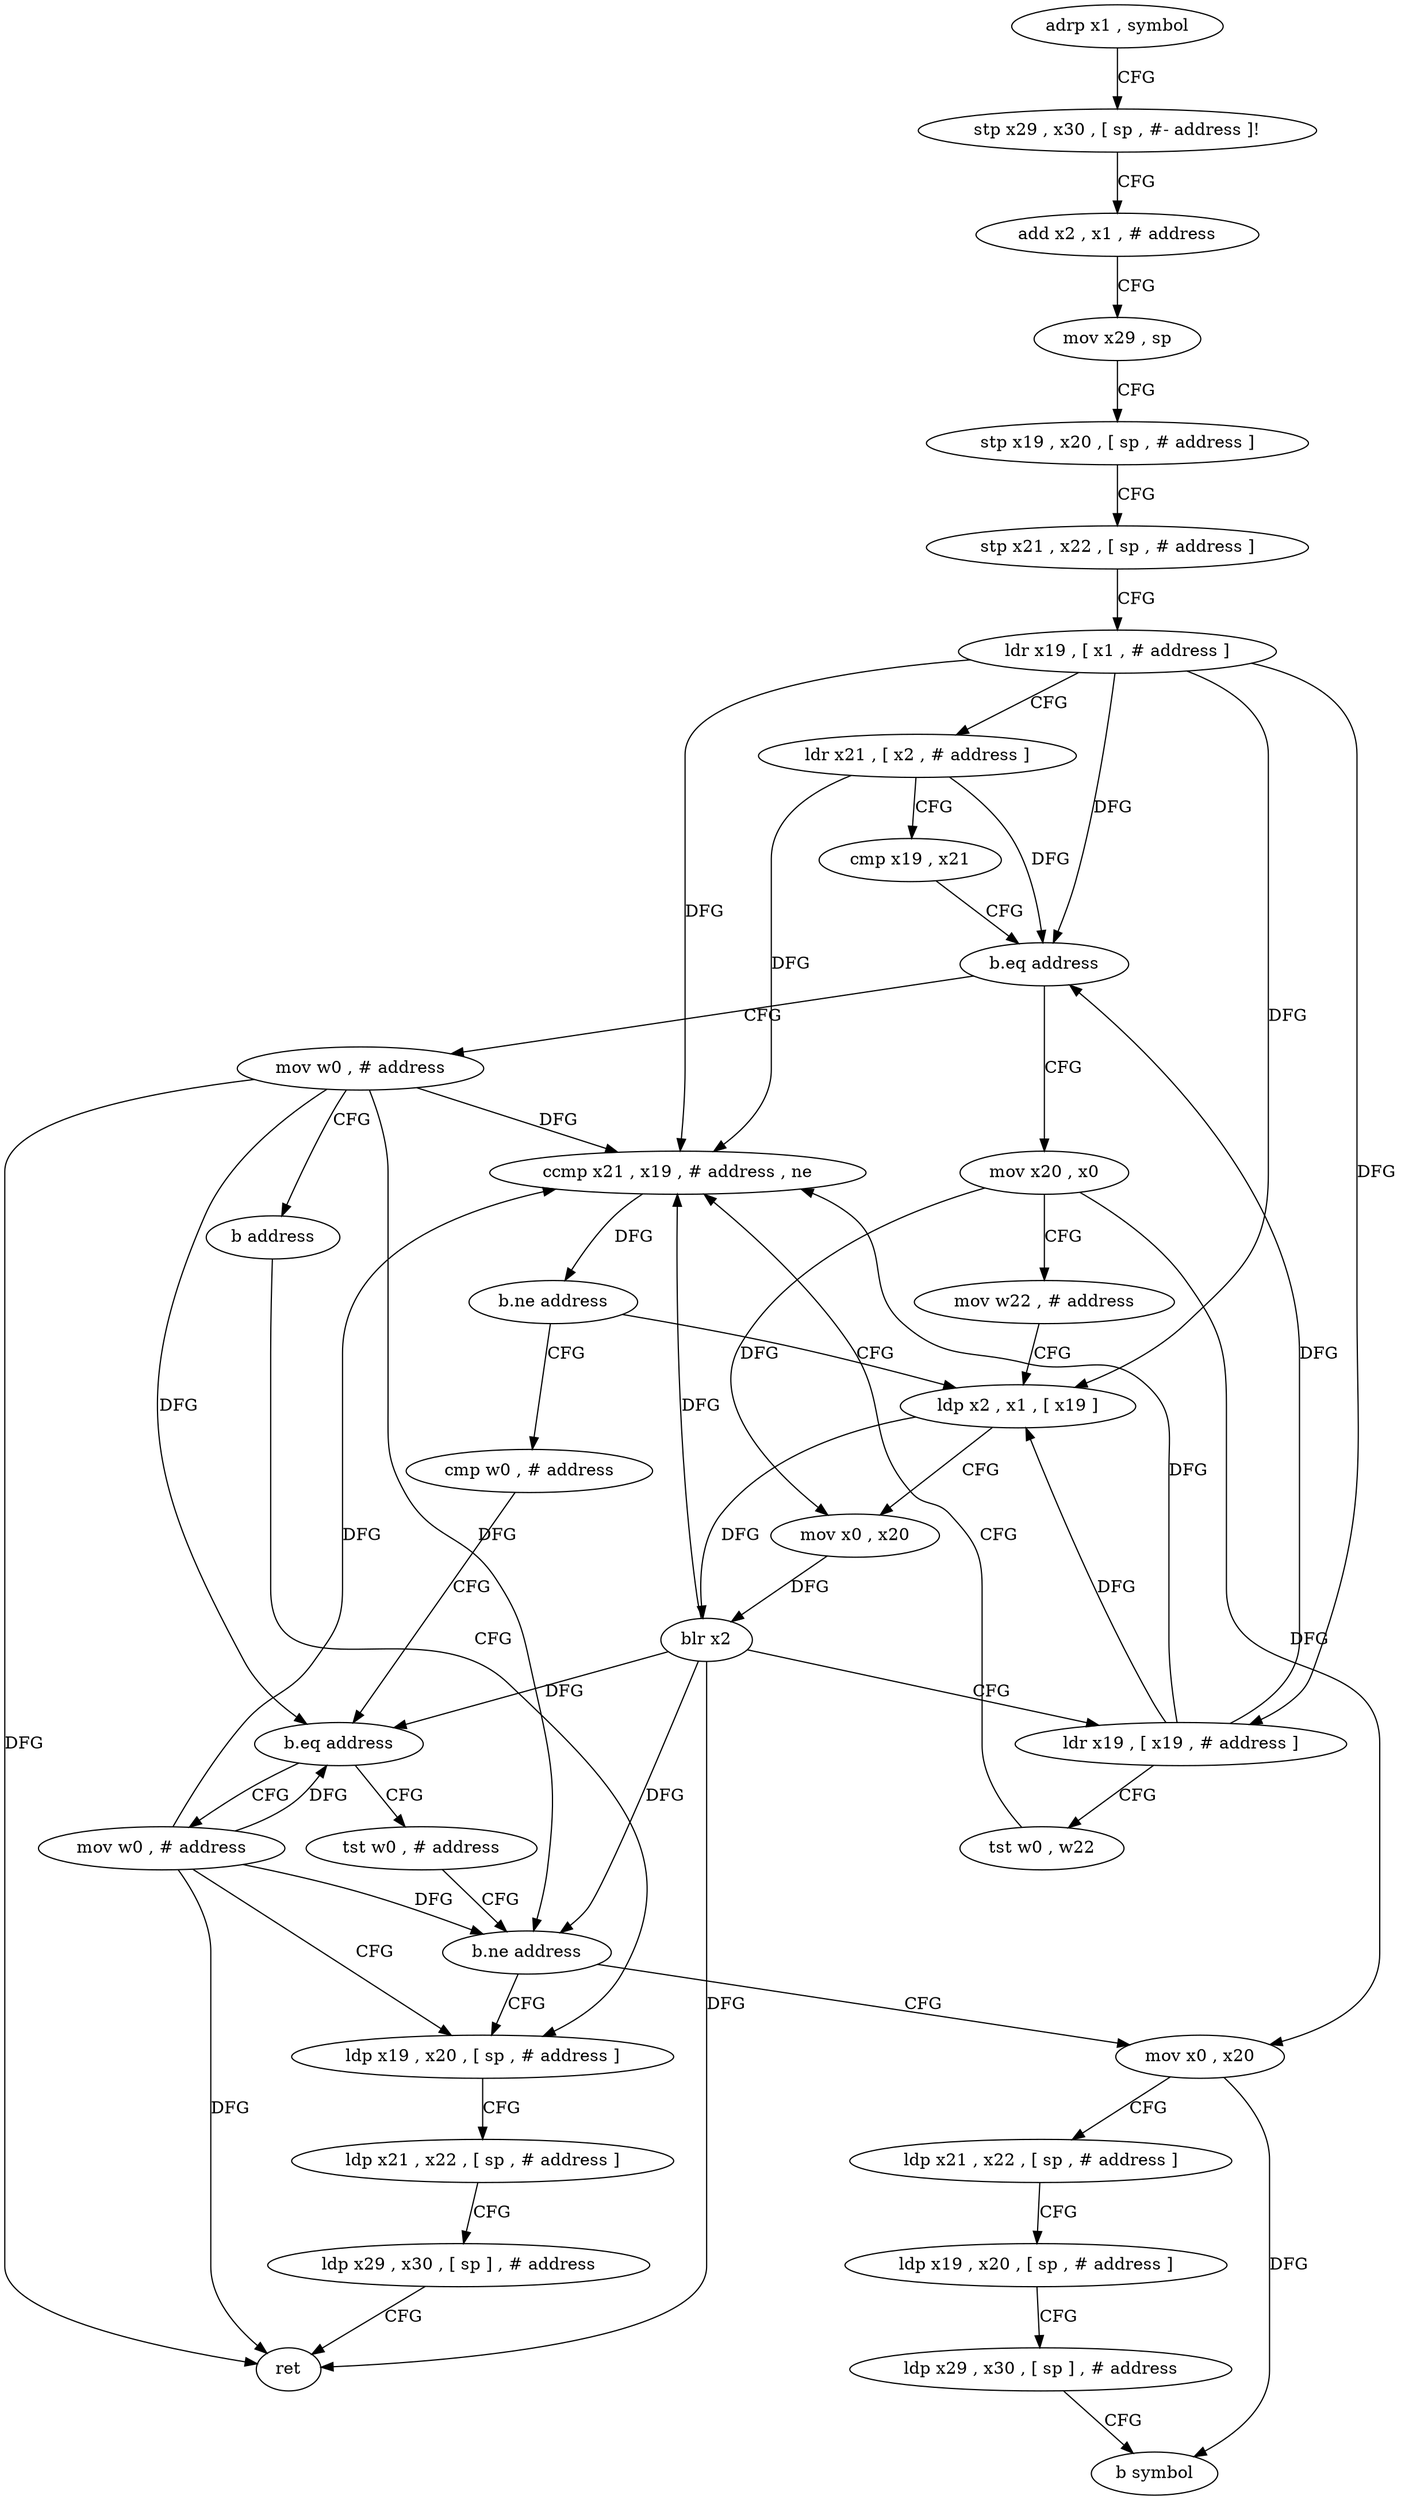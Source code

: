 digraph "func" {
"4208800" [label = "adrp x1 , symbol" ]
"4208804" [label = "stp x29 , x30 , [ sp , #- address ]!" ]
"4208808" [label = "add x2 , x1 , # address" ]
"4208812" [label = "mov x29 , sp" ]
"4208816" [label = "stp x19 , x20 , [ sp , # address ]" ]
"4208820" [label = "stp x21 , x22 , [ sp , # address ]" ]
"4208824" [label = "ldr x19 , [ x1 , # address ]" ]
"4208828" [label = "ldr x21 , [ x2 , # address ]" ]
"4208832" [label = "cmp x19 , x21" ]
"4208836" [label = "b.eq address" ]
"4208932" [label = "mov w0 , # address" ]
"4208840" [label = "mov x20 , x0" ]
"4208936" [label = "b address" ]
"4208916" [label = "ldp x19 , x20 , [ sp , # address ]" ]
"4208844" [label = "mov w22 , # address" ]
"4208848" [label = "ldp x2 , x1 , [ x19 ]" ]
"4208920" [label = "ldp x21 , x22 , [ sp , # address ]" ]
"4208924" [label = "ldp x29 , x30 , [ sp ] , # address" ]
"4208928" [label = "ret" ]
"4208852" [label = "mov x0 , x20" ]
"4208856" [label = "blr x2" ]
"4208860" [label = "ldr x19 , [ x19 , # address ]" ]
"4208864" [label = "tst w0 , w22" ]
"4208868" [label = "ccmp x21 , x19 , # address , ne" ]
"4208872" [label = "b.ne address" ]
"4208876" [label = "cmp w0 , # address" ]
"4208880" [label = "b.eq address" ]
"4208912" [label = "mov w0 , # address" ]
"4208884" [label = "tst w0 , # address" ]
"4208888" [label = "b.ne address" ]
"4208892" [label = "mov x0 , x20" ]
"4208896" [label = "ldp x21 , x22 , [ sp , # address ]" ]
"4208900" [label = "ldp x19 , x20 , [ sp , # address ]" ]
"4208904" [label = "ldp x29 , x30 , [ sp ] , # address" ]
"4208908" [label = "b symbol" ]
"4208800" -> "4208804" [ label = "CFG" ]
"4208804" -> "4208808" [ label = "CFG" ]
"4208808" -> "4208812" [ label = "CFG" ]
"4208812" -> "4208816" [ label = "CFG" ]
"4208816" -> "4208820" [ label = "CFG" ]
"4208820" -> "4208824" [ label = "CFG" ]
"4208824" -> "4208828" [ label = "CFG" ]
"4208824" -> "4208836" [ label = "DFG" ]
"4208824" -> "4208848" [ label = "DFG" ]
"4208824" -> "4208860" [ label = "DFG" ]
"4208824" -> "4208868" [ label = "DFG" ]
"4208828" -> "4208832" [ label = "CFG" ]
"4208828" -> "4208836" [ label = "DFG" ]
"4208828" -> "4208868" [ label = "DFG" ]
"4208832" -> "4208836" [ label = "CFG" ]
"4208836" -> "4208932" [ label = "CFG" ]
"4208836" -> "4208840" [ label = "CFG" ]
"4208932" -> "4208936" [ label = "CFG" ]
"4208932" -> "4208928" [ label = "DFG" ]
"4208932" -> "4208868" [ label = "DFG" ]
"4208932" -> "4208880" [ label = "DFG" ]
"4208932" -> "4208888" [ label = "DFG" ]
"4208840" -> "4208844" [ label = "CFG" ]
"4208840" -> "4208852" [ label = "DFG" ]
"4208840" -> "4208892" [ label = "DFG" ]
"4208936" -> "4208916" [ label = "CFG" ]
"4208916" -> "4208920" [ label = "CFG" ]
"4208844" -> "4208848" [ label = "CFG" ]
"4208848" -> "4208852" [ label = "CFG" ]
"4208848" -> "4208856" [ label = "DFG" ]
"4208920" -> "4208924" [ label = "CFG" ]
"4208924" -> "4208928" [ label = "CFG" ]
"4208852" -> "4208856" [ label = "DFG" ]
"4208856" -> "4208860" [ label = "CFG" ]
"4208856" -> "4208928" [ label = "DFG" ]
"4208856" -> "4208868" [ label = "DFG" ]
"4208856" -> "4208880" [ label = "DFG" ]
"4208856" -> "4208888" [ label = "DFG" ]
"4208860" -> "4208864" [ label = "CFG" ]
"4208860" -> "4208848" [ label = "DFG" ]
"4208860" -> "4208836" [ label = "DFG" ]
"4208860" -> "4208868" [ label = "DFG" ]
"4208864" -> "4208868" [ label = "CFG" ]
"4208868" -> "4208872" [ label = "DFG" ]
"4208872" -> "4208848" [ label = "CFG" ]
"4208872" -> "4208876" [ label = "CFG" ]
"4208876" -> "4208880" [ label = "CFG" ]
"4208880" -> "4208912" [ label = "CFG" ]
"4208880" -> "4208884" [ label = "CFG" ]
"4208912" -> "4208916" [ label = "CFG" ]
"4208912" -> "4208868" [ label = "DFG" ]
"4208912" -> "4208880" [ label = "DFG" ]
"4208912" -> "4208928" [ label = "DFG" ]
"4208912" -> "4208888" [ label = "DFG" ]
"4208884" -> "4208888" [ label = "CFG" ]
"4208888" -> "4208916" [ label = "CFG" ]
"4208888" -> "4208892" [ label = "CFG" ]
"4208892" -> "4208896" [ label = "CFG" ]
"4208892" -> "4208908" [ label = "DFG" ]
"4208896" -> "4208900" [ label = "CFG" ]
"4208900" -> "4208904" [ label = "CFG" ]
"4208904" -> "4208908" [ label = "CFG" ]
}
